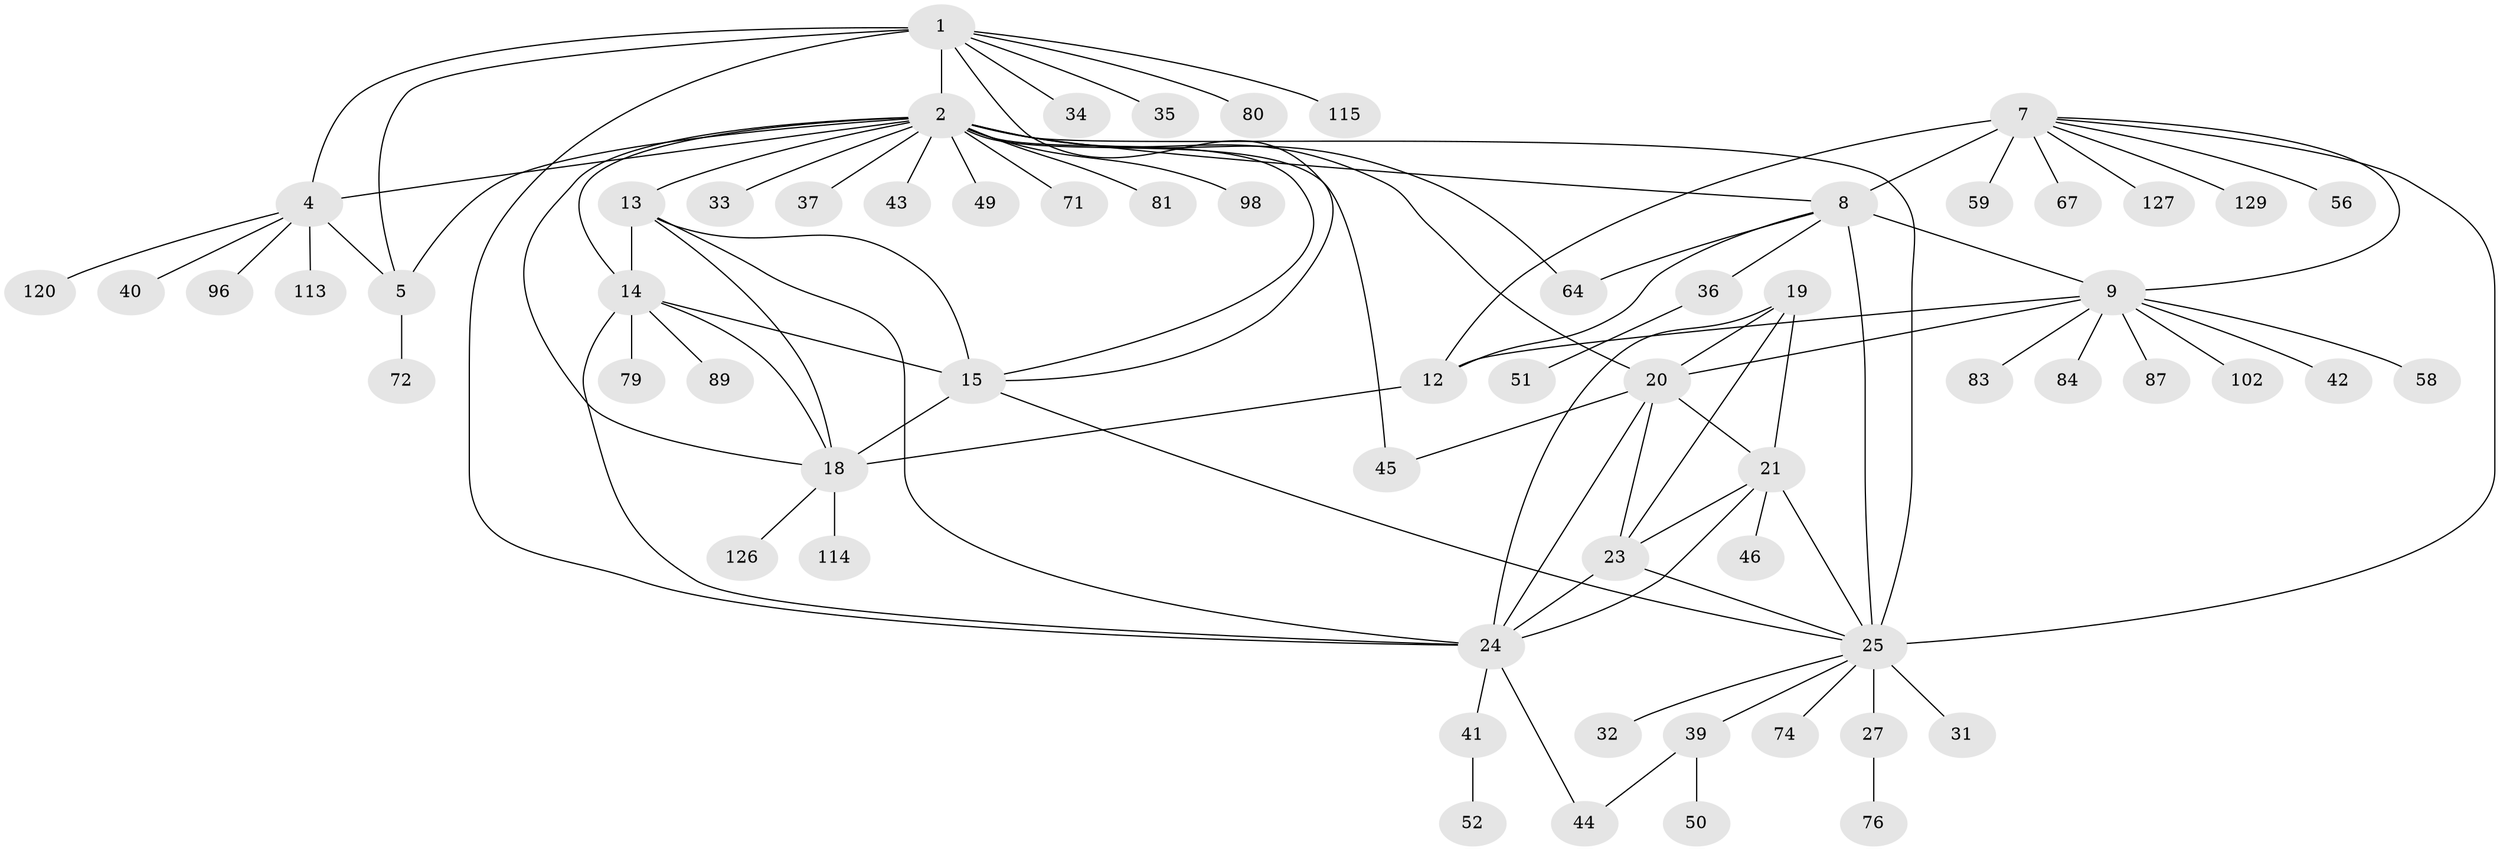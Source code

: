 // original degree distribution, {12: 0.023255813953488372, 5: 0.023255813953488372, 9: 0.03875968992248062, 7: 0.07751937984496124, 8: 0.03875968992248062, 14: 0.007751937984496124, 10: 0.015503875968992248, 6: 0.007751937984496124, 15: 0.007751937984496124, 1: 0.5736434108527132, 2: 0.14728682170542637, 3: 0.03875968992248062}
// Generated by graph-tools (version 1.1) at 2025/16/03/09/25 04:16:05]
// undirected, 64 vertices, 95 edges
graph export_dot {
graph [start="1"]
  node [color=gray90,style=filled];
  1 [super="+48"];
  2 [super="+6+3"];
  4;
  5 [super="+68"];
  7 [super="+10"];
  8 [super="+11"];
  9;
  12 [super="+122+77"];
  13 [super="+128+17+69+38"];
  14;
  15 [super="+60"];
  18 [super="+57+55"];
  19 [super="+54+92"];
  20 [super="+65+22"];
  21;
  23 [super="+47+62+90"];
  24;
  25 [super="+26+116+75+28+30"];
  27 [super="+109"];
  31;
  32 [super="+63"];
  33;
  34;
  35;
  36 [super="+103+121+105"];
  37;
  39;
  40;
  41;
  42;
  43;
  44;
  45;
  46 [super="+66+124"];
  49;
  50 [super="+61"];
  51;
  52;
  56 [super="+101"];
  58;
  59;
  64;
  67;
  71;
  72;
  74;
  76;
  79;
  80;
  81;
  83;
  84;
  87;
  89;
  96;
  98;
  102;
  113;
  114;
  115;
  120;
  126;
  127;
  129;
  1 -- 2 [weight=3];
  1 -- 4;
  1 -- 5;
  1 -- 24;
  1 -- 34;
  1 -- 35;
  1 -- 80;
  1 -- 115;
  1 -- 15;
  2 -- 4 [weight=3];
  2 -- 5 [weight=3];
  2 -- 98;
  2 -- 25 [weight=3];
  2 -- 64;
  2 -- 71;
  2 -- 8;
  2 -- 13 [weight=2];
  2 -- 14;
  2 -- 15;
  2 -- 81;
  2 -- 18;
  2 -- 20;
  2 -- 33;
  2 -- 37;
  2 -- 43;
  2 -- 45;
  2 -- 49;
  4 -- 5;
  4 -- 40;
  4 -- 96;
  4 -- 113;
  4 -- 120;
  5 -- 72;
  7 -- 8 [weight=4];
  7 -- 9 [weight=2];
  7 -- 12 [weight=2];
  7 -- 59;
  7 -- 67;
  7 -- 129;
  7 -- 25;
  7 -- 56;
  7 -- 127;
  8 -- 9 [weight=2];
  8 -- 12 [weight=2];
  8 -- 36;
  8 -- 64;
  8 -- 25;
  9 -- 12;
  9 -- 20;
  9 -- 42;
  9 -- 58;
  9 -- 83;
  9 -- 84;
  9 -- 87;
  9 -- 102;
  12 -- 18;
  13 -- 14 [weight=2];
  13 -- 15 [weight=2];
  13 -- 18 [weight=2];
  13 -- 24;
  14 -- 15;
  14 -- 18;
  14 -- 24;
  14 -- 79;
  14 -- 89;
  15 -- 18;
  15 -- 25;
  18 -- 114;
  18 -- 126;
  19 -- 20 [weight=2];
  19 -- 21;
  19 -- 23;
  19 -- 24;
  20 -- 21 [weight=2];
  20 -- 23 [weight=2];
  20 -- 24 [weight=2];
  20 -- 45;
  21 -- 23;
  21 -- 24;
  21 -- 46;
  21 -- 25;
  23 -- 24;
  23 -- 25;
  24 -- 41;
  24 -- 44;
  25 -- 27 [weight=5];
  25 -- 32;
  25 -- 74;
  25 -- 31;
  25 -- 39;
  27 -- 76;
  36 -- 51;
  39 -- 44;
  39 -- 50;
  41 -- 52;
}

